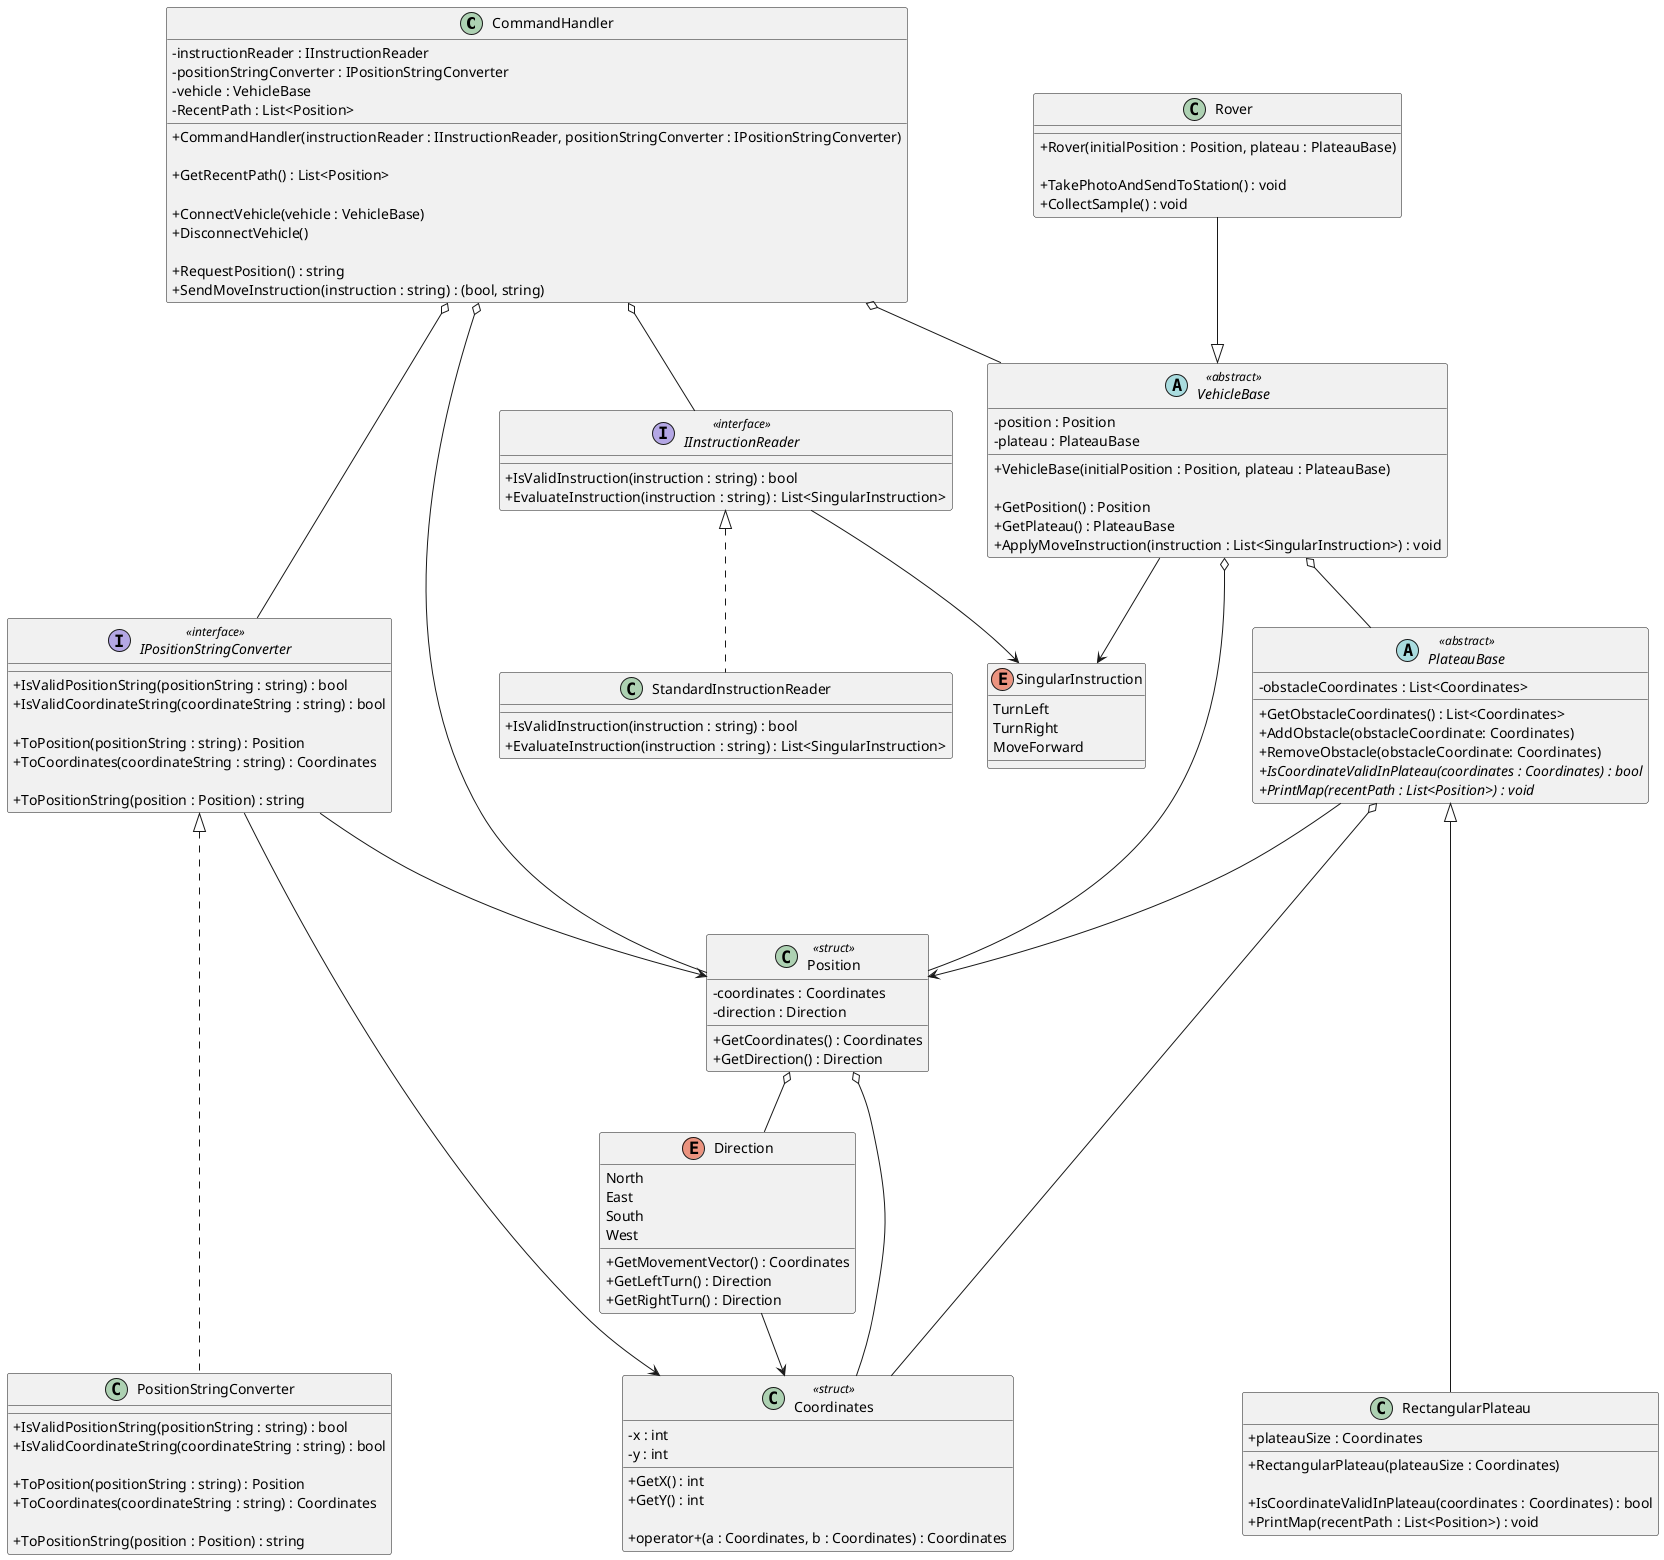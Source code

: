 @startuml "Mars Rover Challenge"
skinparam classAttributeIconSize 0

class CommandHandler
{
  - instructionReader : IInstructionReader
  - positionStringConverter : IPositionStringConverter
  - vehicle : VehicleBase
  - RecentPath : List<Position>

  + CommandHandler(instructionReader : IInstructionReader, positionStringConverter : IPositionStringConverter)
  
  + GetRecentPath() : List<Position>

  + ConnectVehicle(vehicle : VehicleBase)
  + DisconnectVehicle()

  + RequestPosition() : string
  + SendMoveInstruction(instruction : string) : (bool, string)
}

interface IInstructionReader <<interface>>
{
  + IsValidInstruction(instruction : string) : bool
  + EvaluateInstruction(instruction : string) : List<SingularInstruction>
}

enum SingularInstruction
{
  TurnLeft
  TurnRight
  MoveForward
}

class StandardInstructionReader
{
  + IsValidInstruction(instruction : string) : bool
  + EvaluateInstruction(instruction : string) : List<SingularInstruction>
}

abstract PlateauBase <<abstract>>
{
  - obstacleCoordinates : List<Coordinates>

  + GetObstacleCoordinates() : List<Coordinates>
  + AddObstacle(obstacleCoordinate: Coordinates)
  + RemoveObstacle(obstacleCoordinate: Coordinates)
  {abstract} + IsCoordinateValidInPlateau(coordinates : Coordinates) : bool
  {abstract} + PrintMap(recentPath : List<Position>) : void
}

class RectangularPlateau
{
  + plateauSize : Coordinates

  + RectangularPlateau(plateauSize : Coordinates)

  + IsCoordinateValidInPlateau(coordinates : Coordinates) : bool
  + PrintMap(recentPath : List<Position>) : void
}

class Coordinates <<struct>>
{
  - x : int
  - y : int

  + GetX() : int
  + GetY() : int

  + operator+(a : Coordinates, b : Coordinates) : Coordinates
}

enum Direction
{
  North
  East
  South
  West

  + GetMovementVector() : Coordinates
  + GetLeftTurn() : Direction
  + GetRightTurn() : Direction
}

interface IPositionStringConverter <<interface>>
{
  + IsValidPositionString(positionString : string) : bool
  + IsValidCoordinateString(coordinateString : string) : bool

  + ToPosition(positionString : string) : Position
  + ToCoordinates(coordinateString : string) : Coordinates

  + ToPositionString(position : Position) : string
}

class Position <<struct>>
{
  - coordinates : Coordinates
  - direction : Direction

  + GetCoordinates() : Coordinates
  + GetDirection() : Direction
}

class PositionStringConverter
{
  + IsValidPositionString(positionString : string) : bool
  + IsValidCoordinateString(coordinateString : string) : bool

  + ToPosition(positionString : string) : Position
  + ToCoordinates(coordinateString : string) : Coordinates

  + ToPositionString(position : Position) : string
}

class Rover
{
  + Rover(initialPosition : Position, plateau : PlateauBase)

  + TakePhotoAndSendToStation() : void
  + CollectSample() : void
}

abstract VehicleBase <<abstract>>
{
  - position : Position
  - plateau : PlateauBase

  + VehicleBase(initialPosition : Position, plateau : PlateauBase)

  + GetPosition() : Position
  + GetPlateau() : PlateauBase
  + ApplyMoveInstruction(instruction : List<SingularInstruction>) : void
}

CommandHandler o-- IInstructionReader
CommandHandler o-- IPositionStringConverter
CommandHandler o-- VehicleBase
CommandHandler o---- Position

IInstructionReader --> SingularInstruction
IInstructionReader <|.. StandardInstructionReader 

VehicleBase <|-u- Rover
VehicleBase --> SingularInstruction
VehicleBase o--- Position
VehicleBase o-- PlateauBase

IPositionStringConverter <|..... PositionStringConverter
IPositionStringConverter ---> Position
IPositionStringConverter ----> Coordinates

PlateauBase <|----- RectangularPlateau
PlateauBase ---> Position
PlateauBase o--- Coordinates

Direction --> Coordinates 

Position o-- Direction
Position o-- Coordinates

@enduml